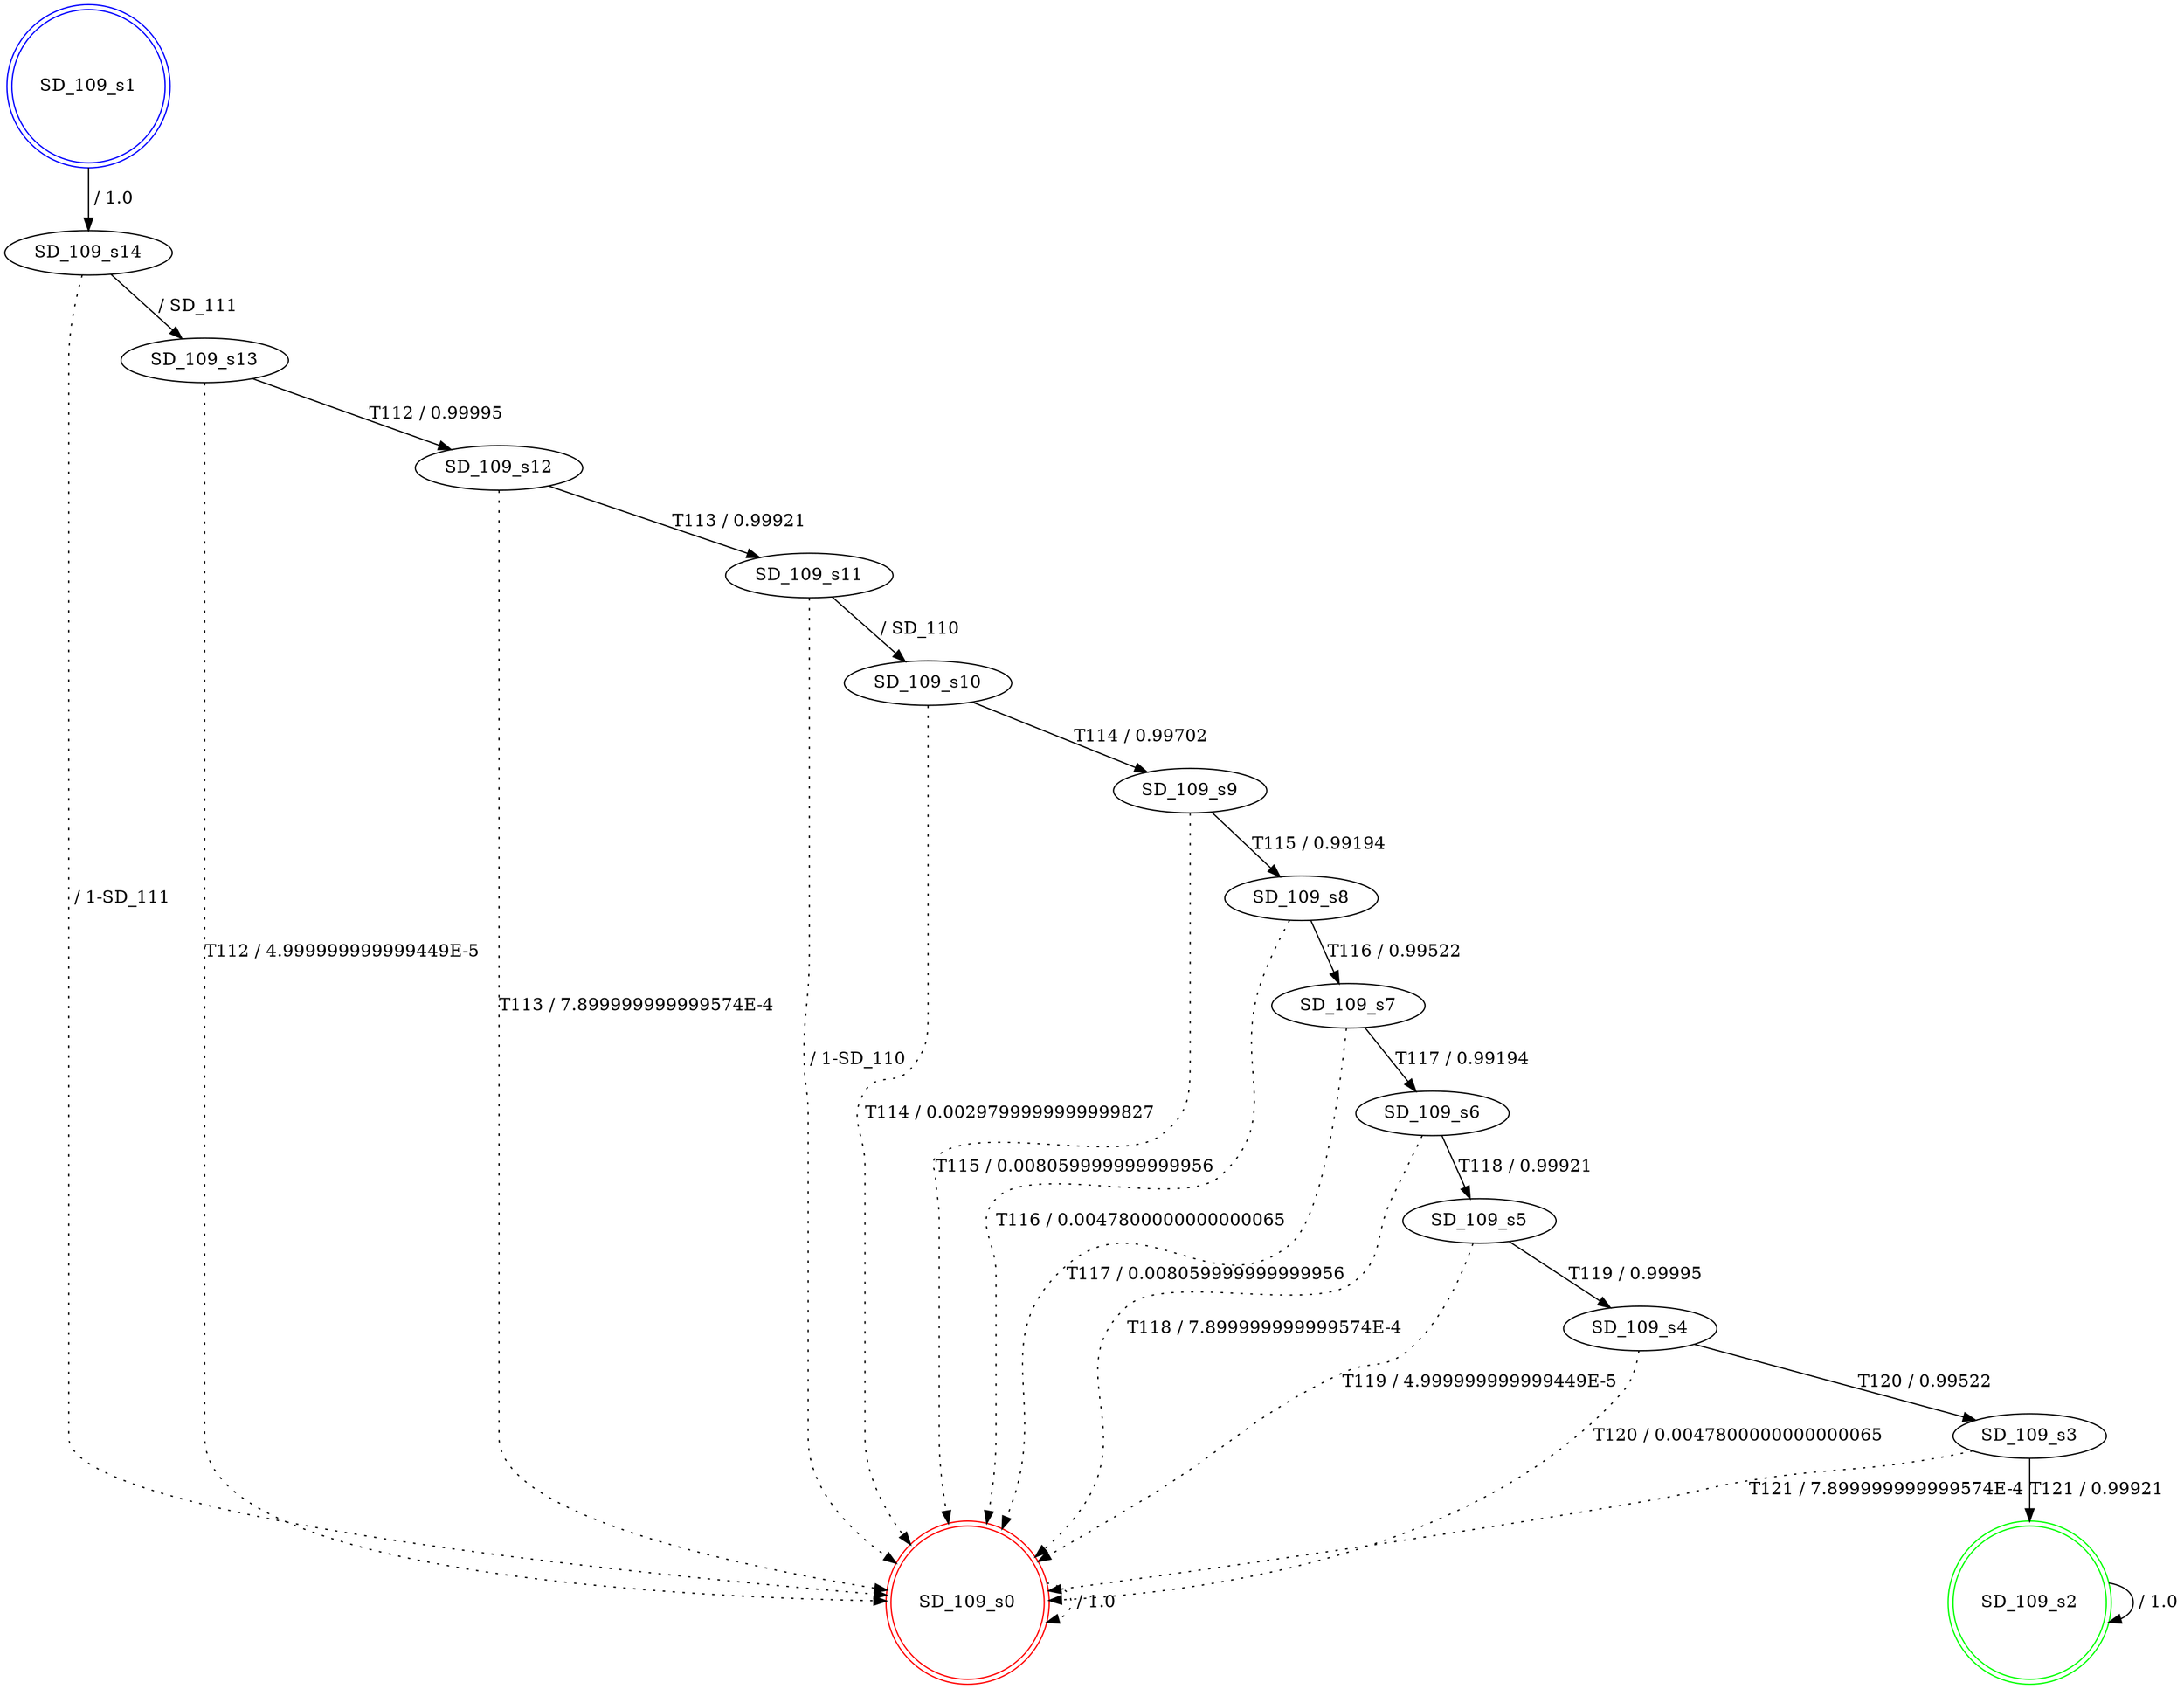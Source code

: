 digraph graphname {
SD_109_s0 [label="SD_109_s0",color=red,shape=doublecircle ];
SD_109_s1 [label="SD_109_s1",color=blue,shape=doublecircle ];
SD_109_s2 [label="SD_109_s2",color=green,shape=doublecircle ];
SD_109_s3 [label="SD_109_s3" ];
SD_109_s4 [label="SD_109_s4" ];
SD_109_s5 [label="SD_109_s5" ];
SD_109_s6 [label="SD_109_s6" ];
SD_109_s7 [label="SD_109_s7" ];
SD_109_s8 [label="SD_109_s8" ];
SD_109_s9 [label="SD_109_s9" ];
SD_109_s10 [label="SD_109_s10" ];
SD_109_s11 [label="SD_109_s11" ];
SD_109_s12 [label="SD_109_s12" ];
SD_109_s13 [label="SD_109_s13" ];
SD_109_s14 [label="SD_109_s14" ];
SD_109_s0 -> SD_109_s0 [label=" / 1.0", style=dotted];
SD_109_s1 -> SD_109_s14 [label=" / 1.0"];
SD_109_s2 -> SD_109_s2 [label=" / 1.0"];
SD_109_s3 -> SD_109_s2 [label="T121 / 0.99921"];
SD_109_s3 -> SD_109_s0 [label="T121 / 7.899999999999574E-4", style=dotted];
SD_109_s4 -> SD_109_s3 [label="T120 / 0.99522"];
SD_109_s4 -> SD_109_s0 [label="T120 / 0.0047800000000000065", style=dotted];
SD_109_s5 -> SD_109_s4 [label="T119 / 0.99995"];
SD_109_s5 -> SD_109_s0 [label="T119 / 4.999999999999449E-5", style=dotted];
SD_109_s6 -> SD_109_s5 [label="T118 / 0.99921"];
SD_109_s6 -> SD_109_s0 [label="T118 / 7.899999999999574E-4", style=dotted];
SD_109_s7 -> SD_109_s6 [label="T117 / 0.99194"];
SD_109_s7 -> SD_109_s0 [label="T117 / 0.008059999999999956", style=dotted];
SD_109_s8 -> SD_109_s7 [label="T116 / 0.99522"];
SD_109_s8 -> SD_109_s0 [label="T116 / 0.0047800000000000065", style=dotted];
SD_109_s9 -> SD_109_s8 [label="T115 / 0.99194"];
SD_109_s9 -> SD_109_s0 [label="T115 / 0.008059999999999956", style=dotted];
SD_109_s10 -> SD_109_s9 [label="T114 / 0.99702"];
SD_109_s10 -> SD_109_s0 [label="T114 / 0.0029799999999999827", style=dotted];
SD_109_s11 -> SD_109_s10 [label=" / SD_110"];
SD_109_s11 -> SD_109_s0 [label=" / 1-SD_110", style=dotted];
SD_109_s12 -> SD_109_s11 [label="T113 / 0.99921"];
SD_109_s12 -> SD_109_s0 [label="T113 / 7.899999999999574E-4", style=dotted];
SD_109_s13 -> SD_109_s12 [label="T112 / 0.99995"];
SD_109_s13 -> SD_109_s0 [label="T112 / 4.999999999999449E-5", style=dotted];
SD_109_s14 -> SD_109_s13 [label=" / SD_111"];
SD_109_s14 -> SD_109_s0 [label=" / 1-SD_111", style=dotted];
}